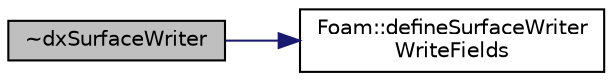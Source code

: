 digraph "~dxSurfaceWriter"
{
  bgcolor="transparent";
  edge [fontname="Helvetica",fontsize="10",labelfontname="Helvetica",labelfontsize="10"];
  node [fontname="Helvetica",fontsize="10",shape=record];
  rankdir="LR";
  Node1 [label="~dxSurfaceWriter",height=0.2,width=0.4,color="black", fillcolor="grey75", style="filled", fontcolor="black"];
  Node1 -> Node2 [color="midnightblue",fontsize="10",style="solid",fontname="Helvetica"];
  Node2 [label="Foam::defineSurfaceWriter\lWriteFields",height=0.2,width=0.4,color="black",URL="$a10733.html#a4fa9f8d9c26772a0ab6c6a8f6fc01b64"];
}
